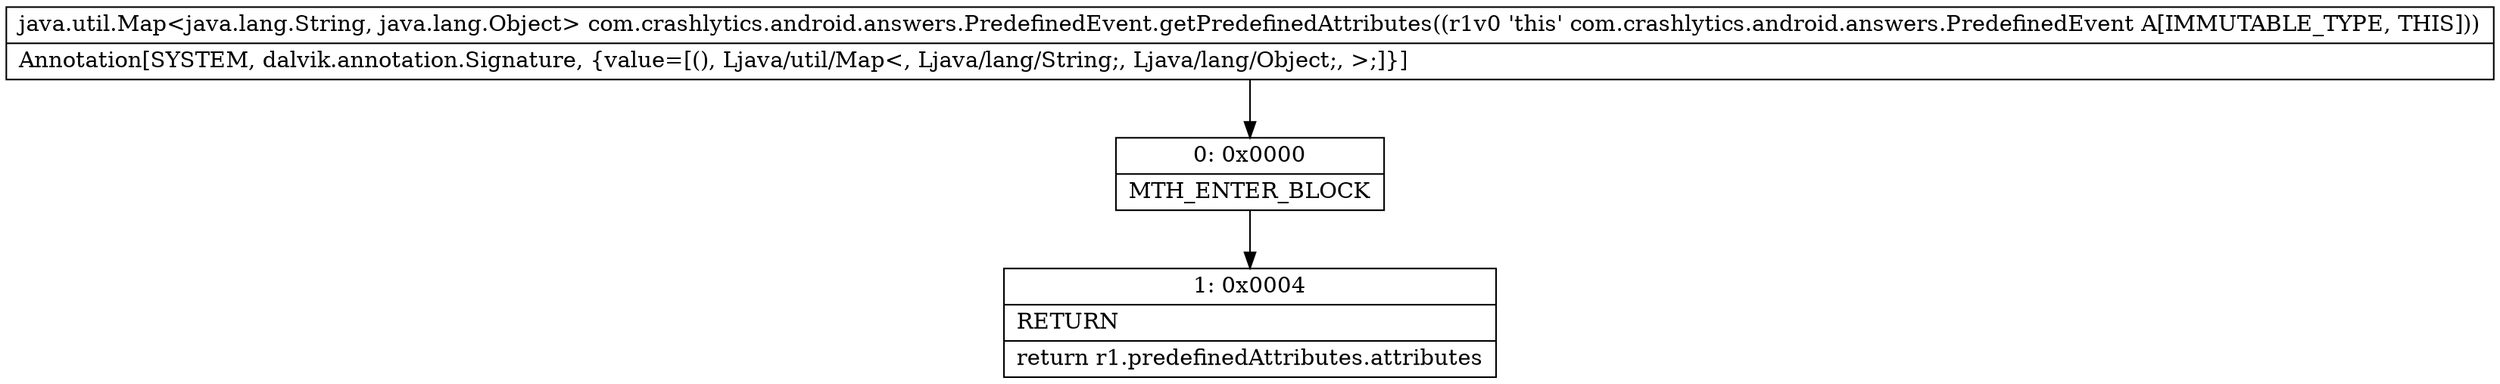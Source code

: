 digraph "CFG forcom.crashlytics.android.answers.PredefinedEvent.getPredefinedAttributes()Ljava\/util\/Map;" {
Node_0 [shape=record,label="{0\:\ 0x0000|MTH_ENTER_BLOCK\l}"];
Node_1 [shape=record,label="{1\:\ 0x0004|RETURN\l|return r1.predefinedAttributes.attributes\l}"];
MethodNode[shape=record,label="{java.util.Map\<java.lang.String, java.lang.Object\> com.crashlytics.android.answers.PredefinedEvent.getPredefinedAttributes((r1v0 'this' com.crashlytics.android.answers.PredefinedEvent A[IMMUTABLE_TYPE, THIS]))  | Annotation[SYSTEM, dalvik.annotation.Signature, \{value=[(), Ljava\/util\/Map\<, Ljava\/lang\/String;, Ljava\/lang\/Object;, \>;]\}]\l}"];
MethodNode -> Node_0;
Node_0 -> Node_1;
}


